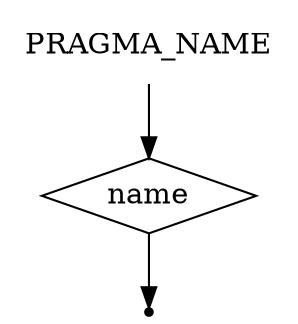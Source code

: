 digraph PRAGMA_NAME {
    start [label=PRAGMA_NAME shape=plaintext]
    term_name [label=name shape=diamond]
    end [label="" shape=point]
    start -> term_name
    term_name -> end
}
